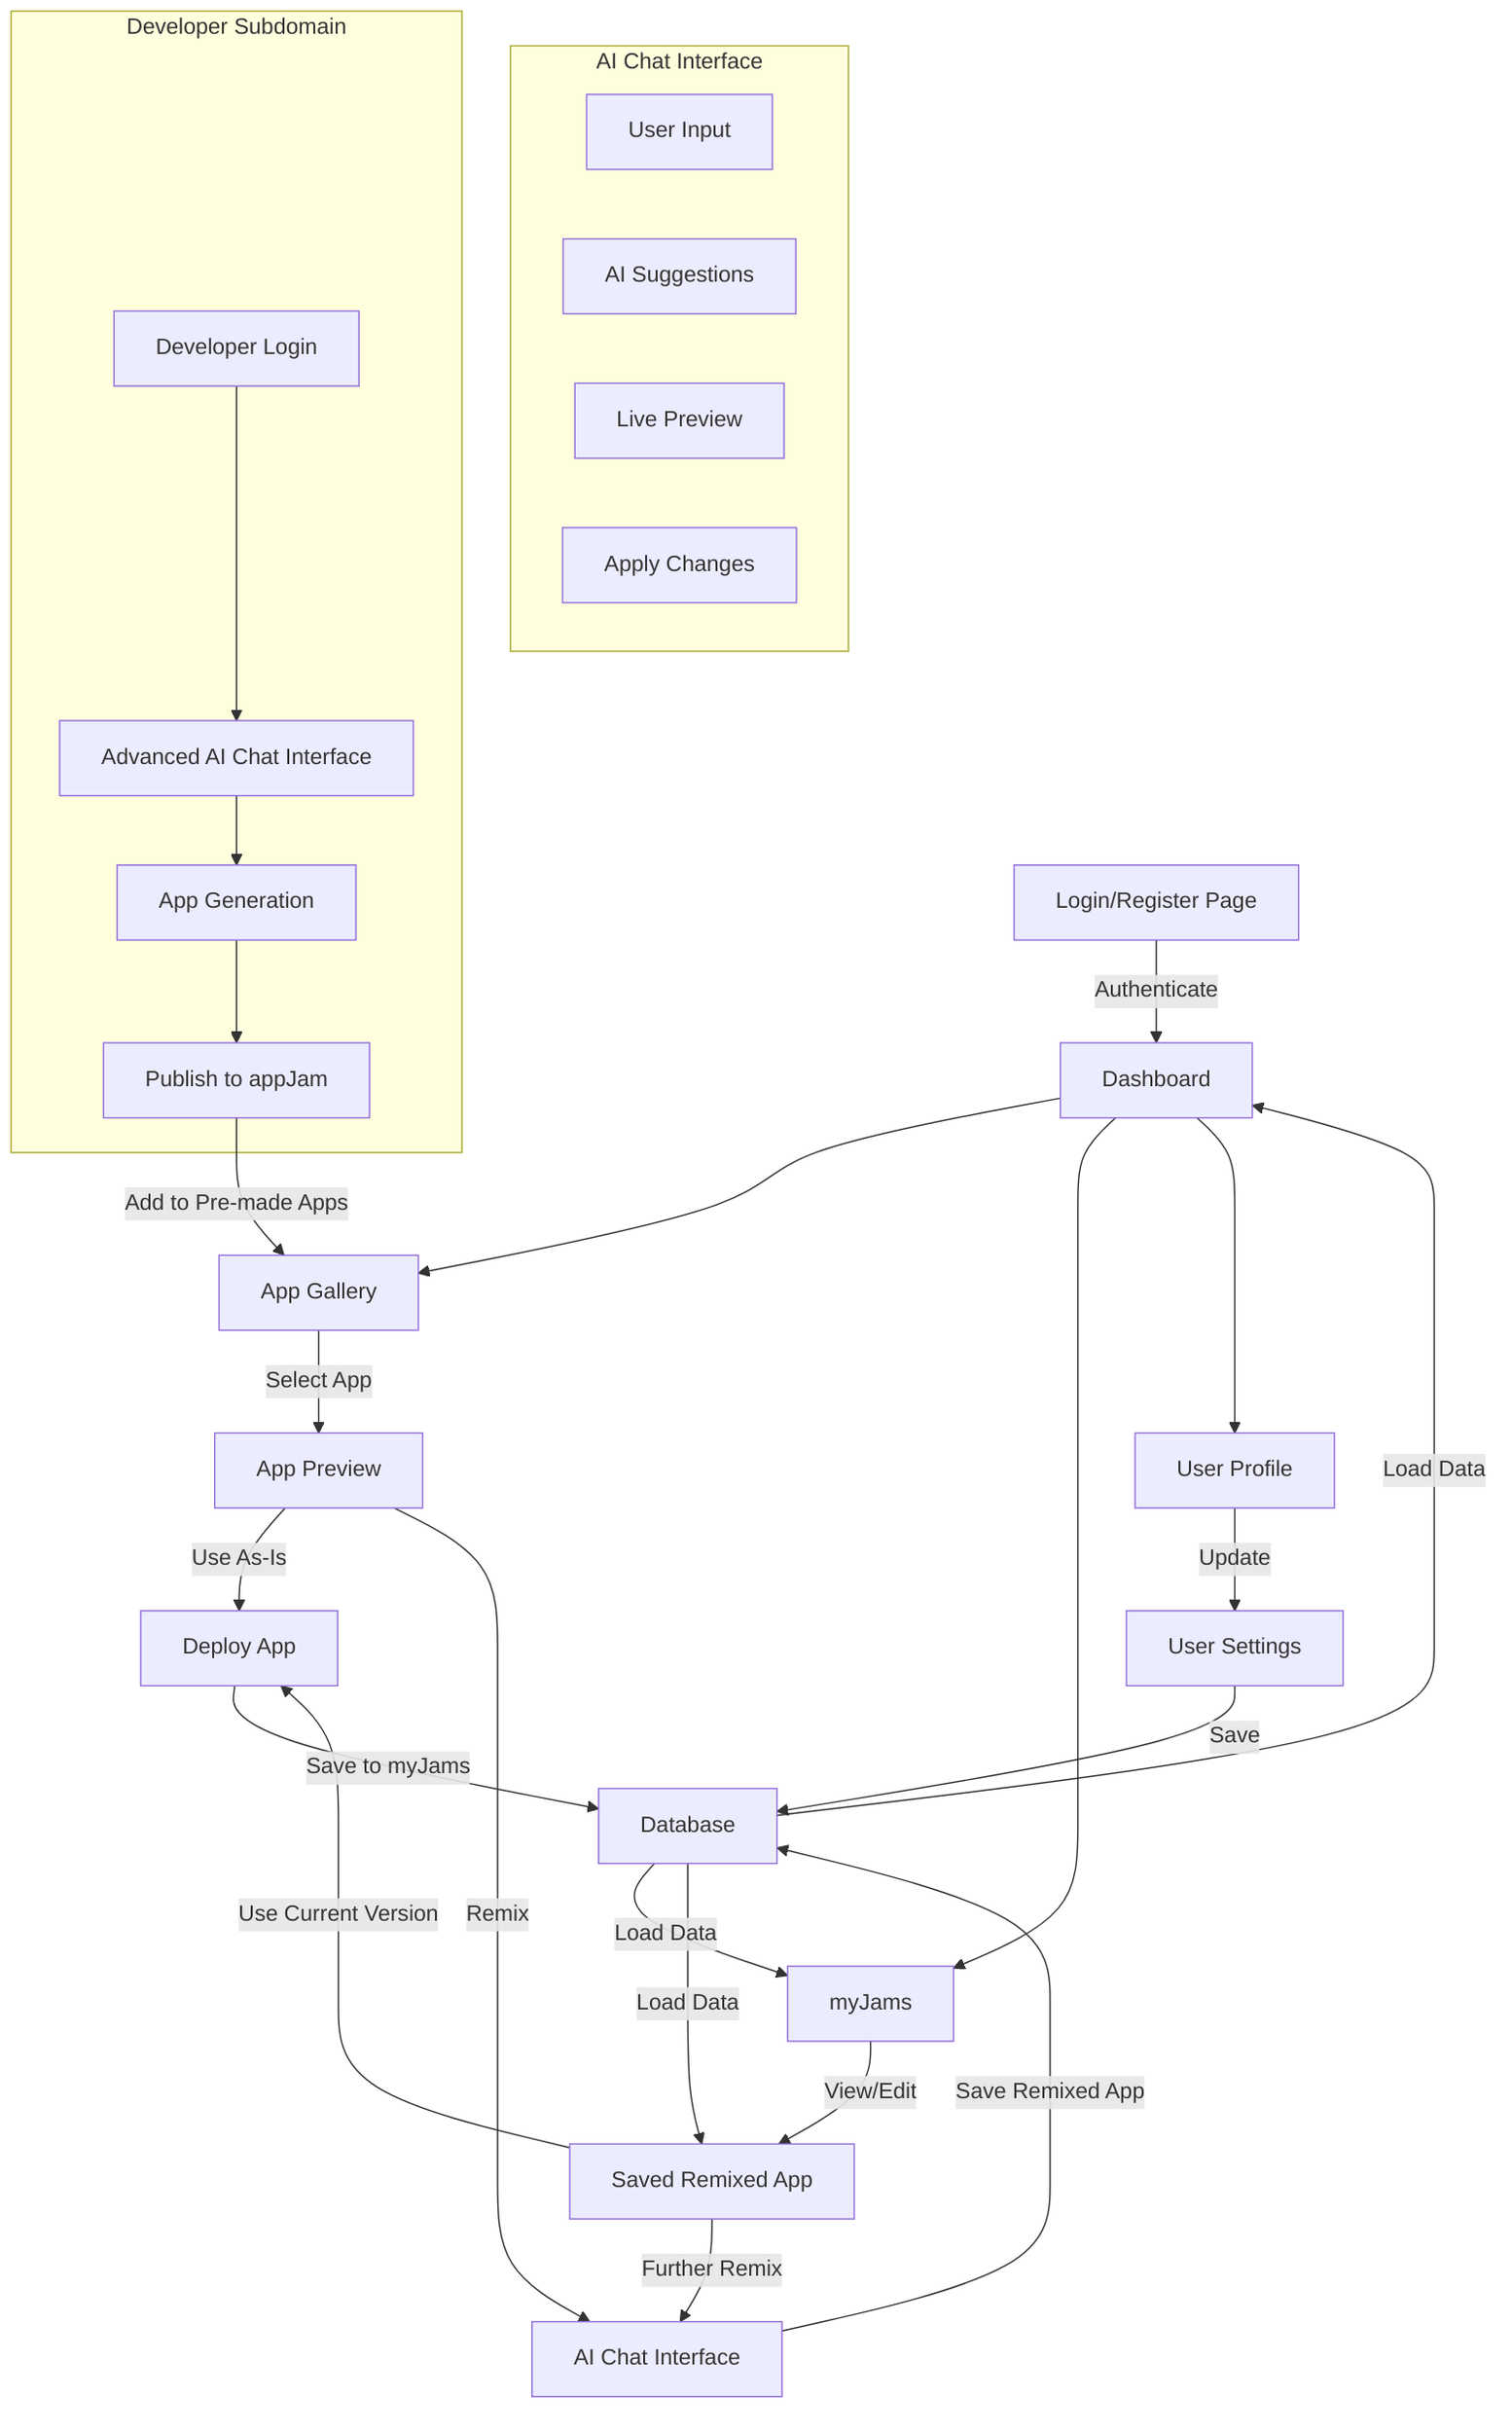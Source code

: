 flowchart TD
    A[Login/Register Page] -->|Authenticate| B[Dashboard]
    B --> C[App Gallery]
    B --> D[myJams]
    B --> E[User Profile]
    
    C -->|Select App| F[App Preview]
    F -->|Use As-Is| K[Deploy App]
    F -->|Remix| G[AI Chat Interface]
    
    subgraph "AI Chat Interface"
    G1[User Input]
    G2[AI Suggestions]
    G3[Live Preview]
    G4[Apply Changes]
    end
    
    G -->|Save Remixed App| H[Database]
    
    K -->|Save to myJams| H
    
    D -->|View/Edit| I[Saved Remixed App]
    I -->|Further Remix| G
    I -->|Use Current Version| K
    
    E -->|Update| J[User Settings]
    J -->|Save| H
    
    H -->|Load Data| B
    H -->|Load Data| D
    H -->|Load Data| I
    
    subgraph "Developer Subdomain"
    L[Developer Login]
    M[Advanced AI Chat Interface]
    N[App Generation]
    O[Publish to appJam]
    end
    
    L --> M
    M --> N
    N --> O
    O -->|Add to Pre-made Apps| C